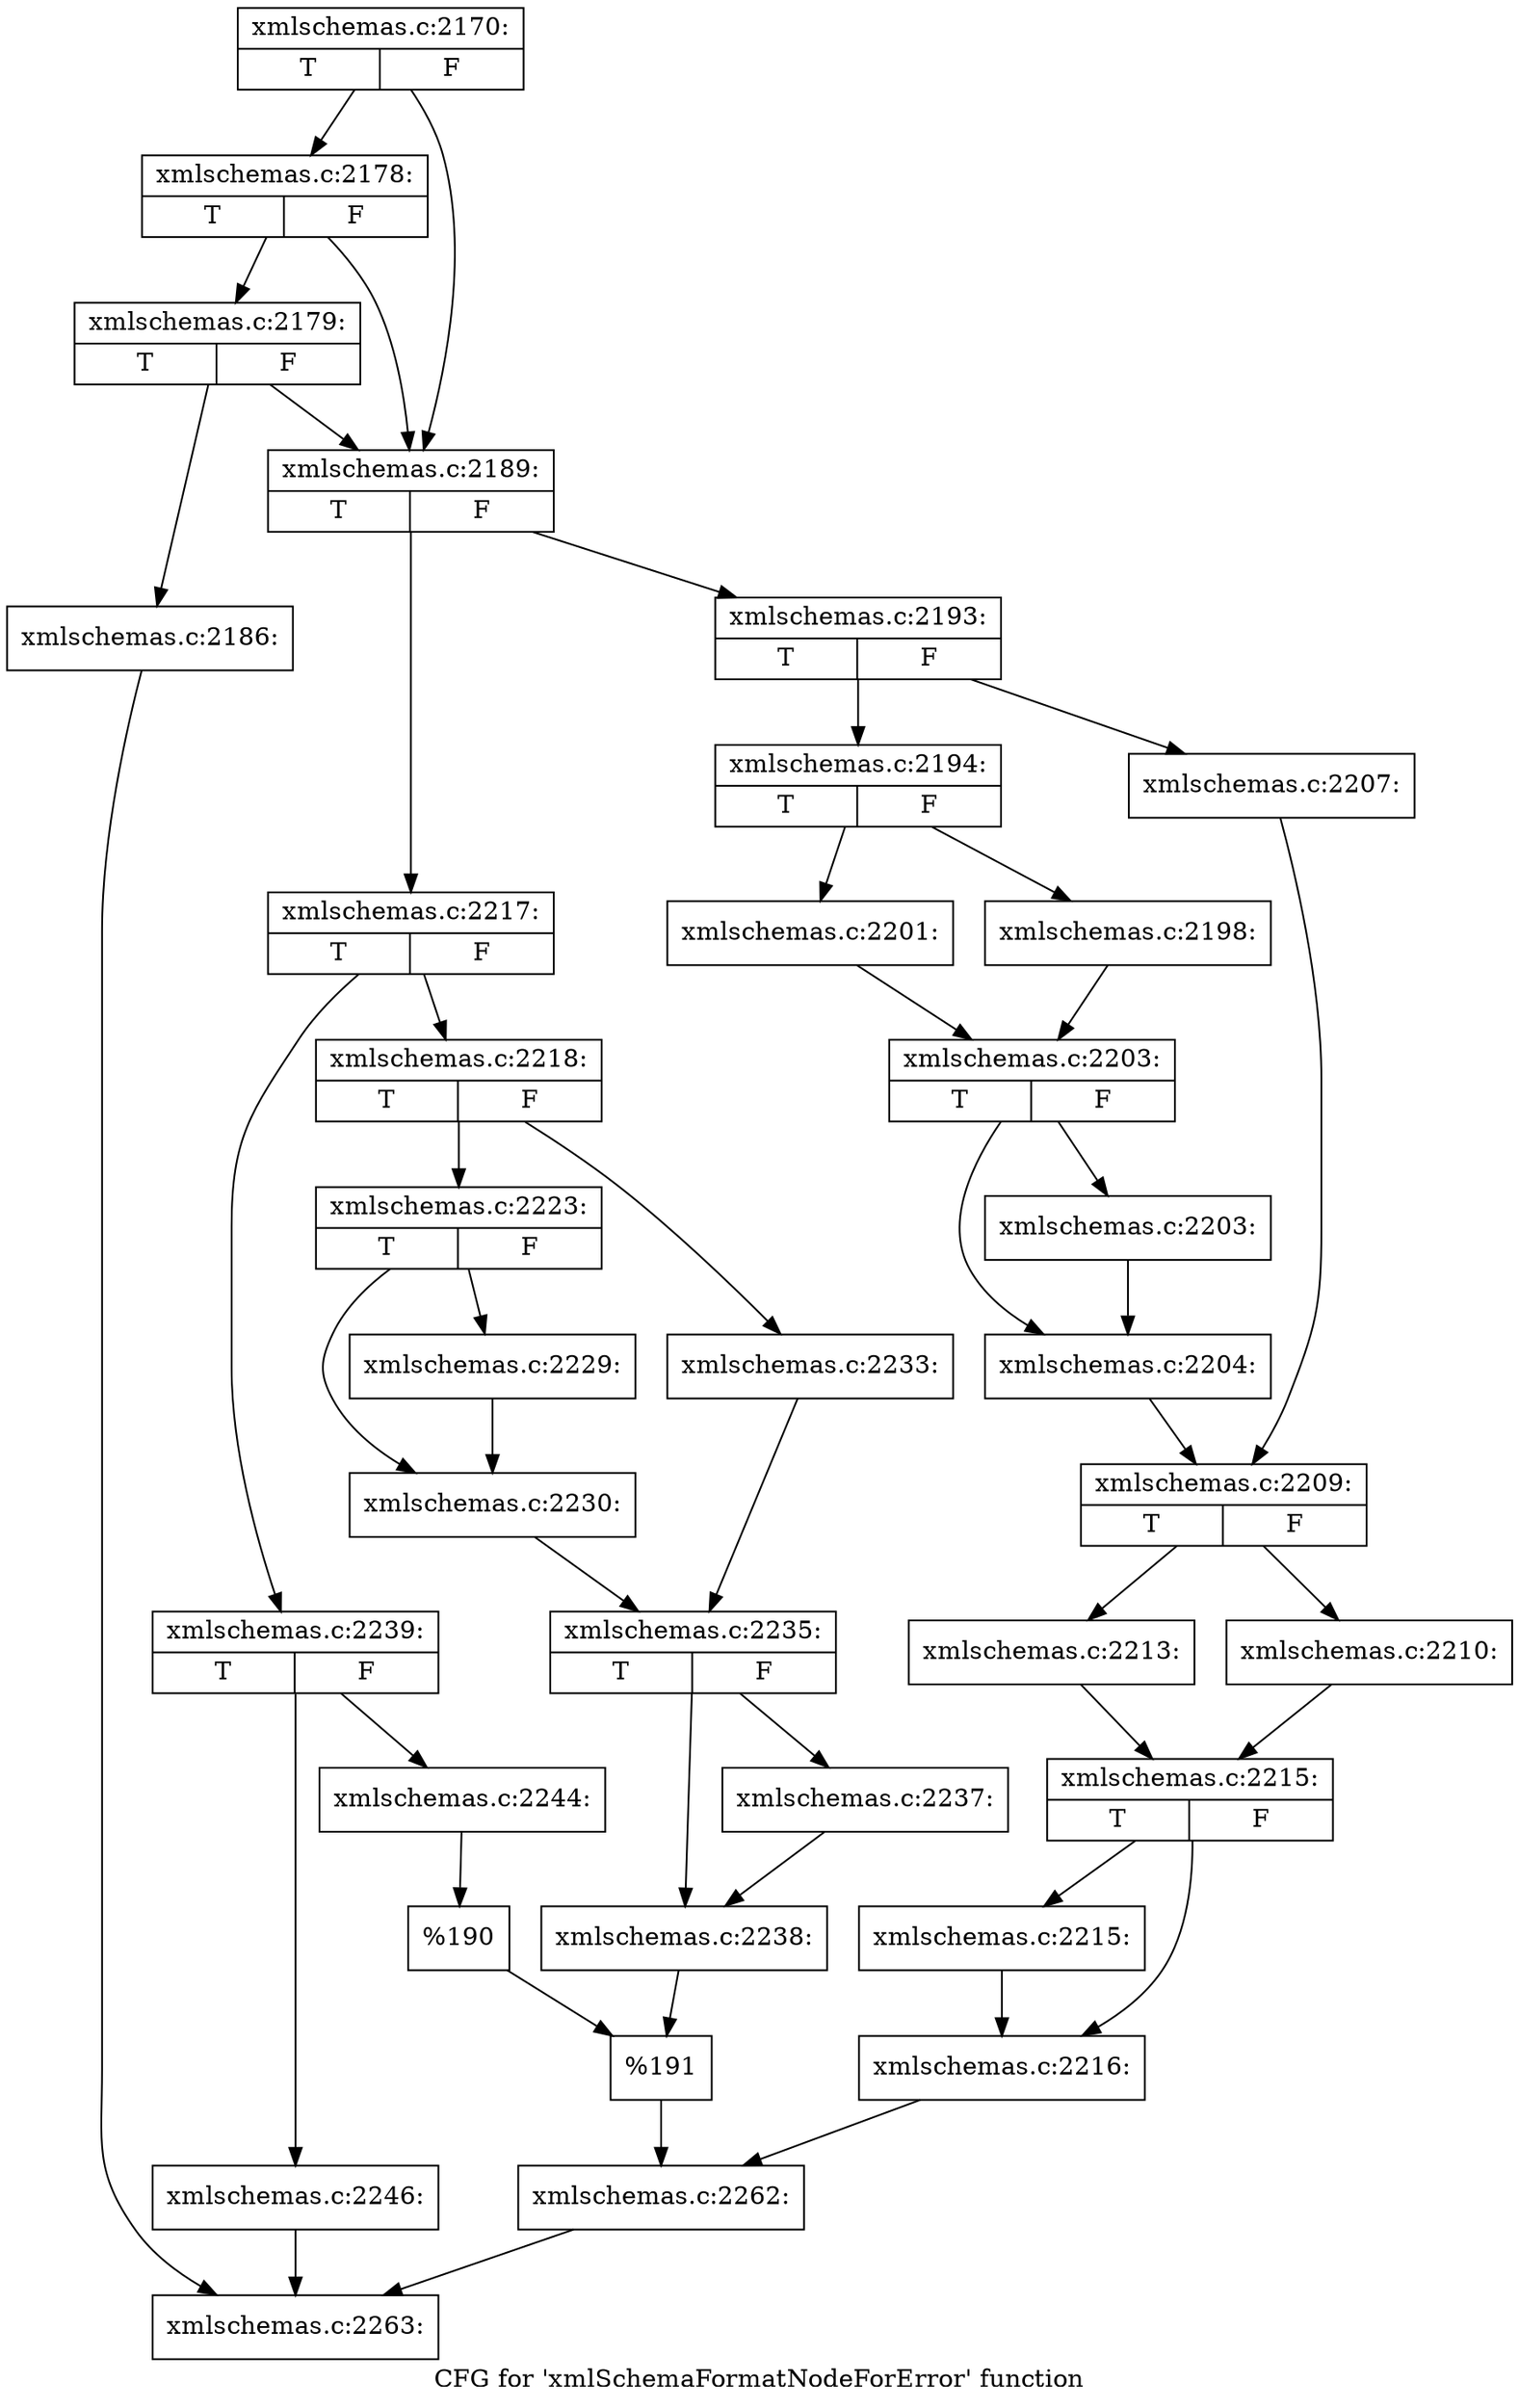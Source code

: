 digraph "CFG for 'xmlSchemaFormatNodeForError' function" {
	label="CFG for 'xmlSchemaFormatNodeForError' function";

	Node0x4be9b60 [shape=record,label="{xmlschemas.c:2170:|{<s0>T|<s1>F}}"];
	Node0x4be9b60 -> Node0x4bef9e0;
	Node0x4be9b60 -> Node0x4bef910;
	Node0x4bef9e0 [shape=record,label="{xmlschemas.c:2178:|{<s0>T|<s1>F}}"];
	Node0x4bef9e0 -> Node0x4bef960;
	Node0x4bef9e0 -> Node0x4bef910;
	Node0x4bef960 [shape=record,label="{xmlschemas.c:2179:|{<s0>T|<s1>F}}"];
	Node0x4bef960 -> Node0x4bef8c0;
	Node0x4bef960 -> Node0x4bef910;
	Node0x4bef8c0 [shape=record,label="{xmlschemas.c:2186:}"];
	Node0x4bef8c0 -> Node0x4bec390;
	Node0x4bef910 [shape=record,label="{xmlschemas.c:2189:|{<s0>T|<s1>F}}"];
	Node0x4bef910 -> Node0x4bf0980;
	Node0x4bef910 -> Node0x4bf0a20;
	Node0x4bf0980 [shape=record,label="{xmlschemas.c:2193:|{<s0>T|<s1>F}}"];
	Node0x4bf0980 -> Node0x4bf0de0;
	Node0x4bf0980 -> Node0x4bf0e80;
	Node0x4bf0de0 [shape=record,label="{xmlschemas.c:2194:|{<s0>T|<s1>F}}"];
	Node0x4bf0de0 -> Node0x4bf1a50;
	Node0x4bf0de0 -> Node0x4bf1af0;
	Node0x4bf1a50 [shape=record,label="{xmlschemas.c:2198:}"];
	Node0x4bf1a50 -> Node0x4bf1aa0;
	Node0x4bf1af0 [shape=record,label="{xmlschemas.c:2201:}"];
	Node0x4bf1af0 -> Node0x4bf1aa0;
	Node0x4bf1aa0 [shape=record,label="{xmlschemas.c:2203:|{<s0>T|<s1>F}}"];
	Node0x4bf1aa0 -> Node0x4bf2fd0;
	Node0x4bf1aa0 -> Node0x4bf3020;
	Node0x4bf2fd0 [shape=record,label="{xmlschemas.c:2203:}"];
	Node0x4bf2fd0 -> Node0x4bf3020;
	Node0x4bf3020 [shape=record,label="{xmlschemas.c:2204:}"];
	Node0x4bf3020 -> Node0x4bf0e30;
	Node0x4bf0e80 [shape=record,label="{xmlschemas.c:2207:}"];
	Node0x4bf0e80 -> Node0x4bf0e30;
	Node0x4bf0e30 [shape=record,label="{xmlschemas.c:2209:|{<s0>T|<s1>F}}"];
	Node0x4bf0e30 -> Node0x4bf4490;
	Node0x4bf0e30 -> Node0x4bf4530;
	Node0x4bf4490 [shape=record,label="{xmlschemas.c:2210:}"];
	Node0x4bf4490 -> Node0x4bf44e0;
	Node0x4bf4530 [shape=record,label="{xmlschemas.c:2213:}"];
	Node0x4bf4530 -> Node0x4bf44e0;
	Node0x4bf44e0 [shape=record,label="{xmlschemas.c:2215:|{<s0>T|<s1>F}}"];
	Node0x4bf44e0 -> Node0x4bf5a10;
	Node0x4bf44e0 -> Node0x4bf5a60;
	Node0x4bf5a10 [shape=record,label="{xmlschemas.c:2215:}"];
	Node0x4bf5a10 -> Node0x4bf5a60;
	Node0x4bf5a60 [shape=record,label="{xmlschemas.c:2216:}"];
	Node0x4bf5a60 -> Node0x4bf09d0;
	Node0x4bf0a20 [shape=record,label="{xmlschemas.c:2217:|{<s0>T|<s1>F}}"];
	Node0x4bf0a20 -> Node0x4bf6580;
	Node0x4bf0a20 -> Node0x4bf6620;
	Node0x4bf6580 [shape=record,label="{xmlschemas.c:2218:|{<s0>T|<s1>F}}"];
	Node0x4bf6580 -> Node0x4bf6f20;
	Node0x4bf6580 -> Node0x4bf6fc0;
	Node0x4bf6f20 [shape=record,label="{xmlschemas.c:2223:|{<s0>T|<s1>F}}"];
	Node0x4bf6f20 -> Node0x4bf8830;
	Node0x4bf6f20 -> Node0x4bf8880;
	Node0x4bf8830 [shape=record,label="{xmlschemas.c:2229:}"];
	Node0x4bf8830 -> Node0x4bf8880;
	Node0x4bf8880 [shape=record,label="{xmlschemas.c:2230:}"];
	Node0x4bf8880 -> Node0x4bf6f70;
	Node0x4bf6fc0 [shape=record,label="{xmlschemas.c:2233:}"];
	Node0x4bf6fc0 -> Node0x4bf6f70;
	Node0x4bf6f70 [shape=record,label="{xmlschemas.c:2235:|{<s0>T|<s1>F}}"];
	Node0x4bf6f70 -> Node0x4bfa440;
	Node0x4bf6f70 -> Node0x4bfa490;
	Node0x4bfa440 [shape=record,label="{xmlschemas.c:2237:}"];
	Node0x4bfa440 -> Node0x4bfa490;
	Node0x4bfa490 [shape=record,label="{xmlschemas.c:2238:}"];
	Node0x4bfa490 -> Node0x4bf65d0;
	Node0x4bf6620 [shape=record,label="{xmlschemas.c:2239:|{<s0>T|<s1>F}}"];
	Node0x4bf6620 -> Node0x4bfae40;
	Node0x4bf6620 -> Node0x4bfaee0;
	Node0x4bfae40 [shape=record,label="{xmlschemas.c:2244:}"];
	Node0x4bfae40 -> Node0x4bfae90;
	Node0x4bfaee0 [shape=record,label="{xmlschemas.c:2246:}"];
	Node0x4bfaee0 -> Node0x4bec390;
	Node0x4bfae90 [shape=record,label="{%190}"];
	Node0x4bfae90 -> Node0x4bf65d0;
	Node0x4bf65d0 [shape=record,label="{%191}"];
	Node0x4bf65d0 -> Node0x4bf09d0;
	Node0x4bf09d0 [shape=record,label="{xmlschemas.c:2262:}"];
	Node0x4bf09d0 -> Node0x4bec390;
	Node0x4bec390 [shape=record,label="{xmlschemas.c:2263:}"];
}
